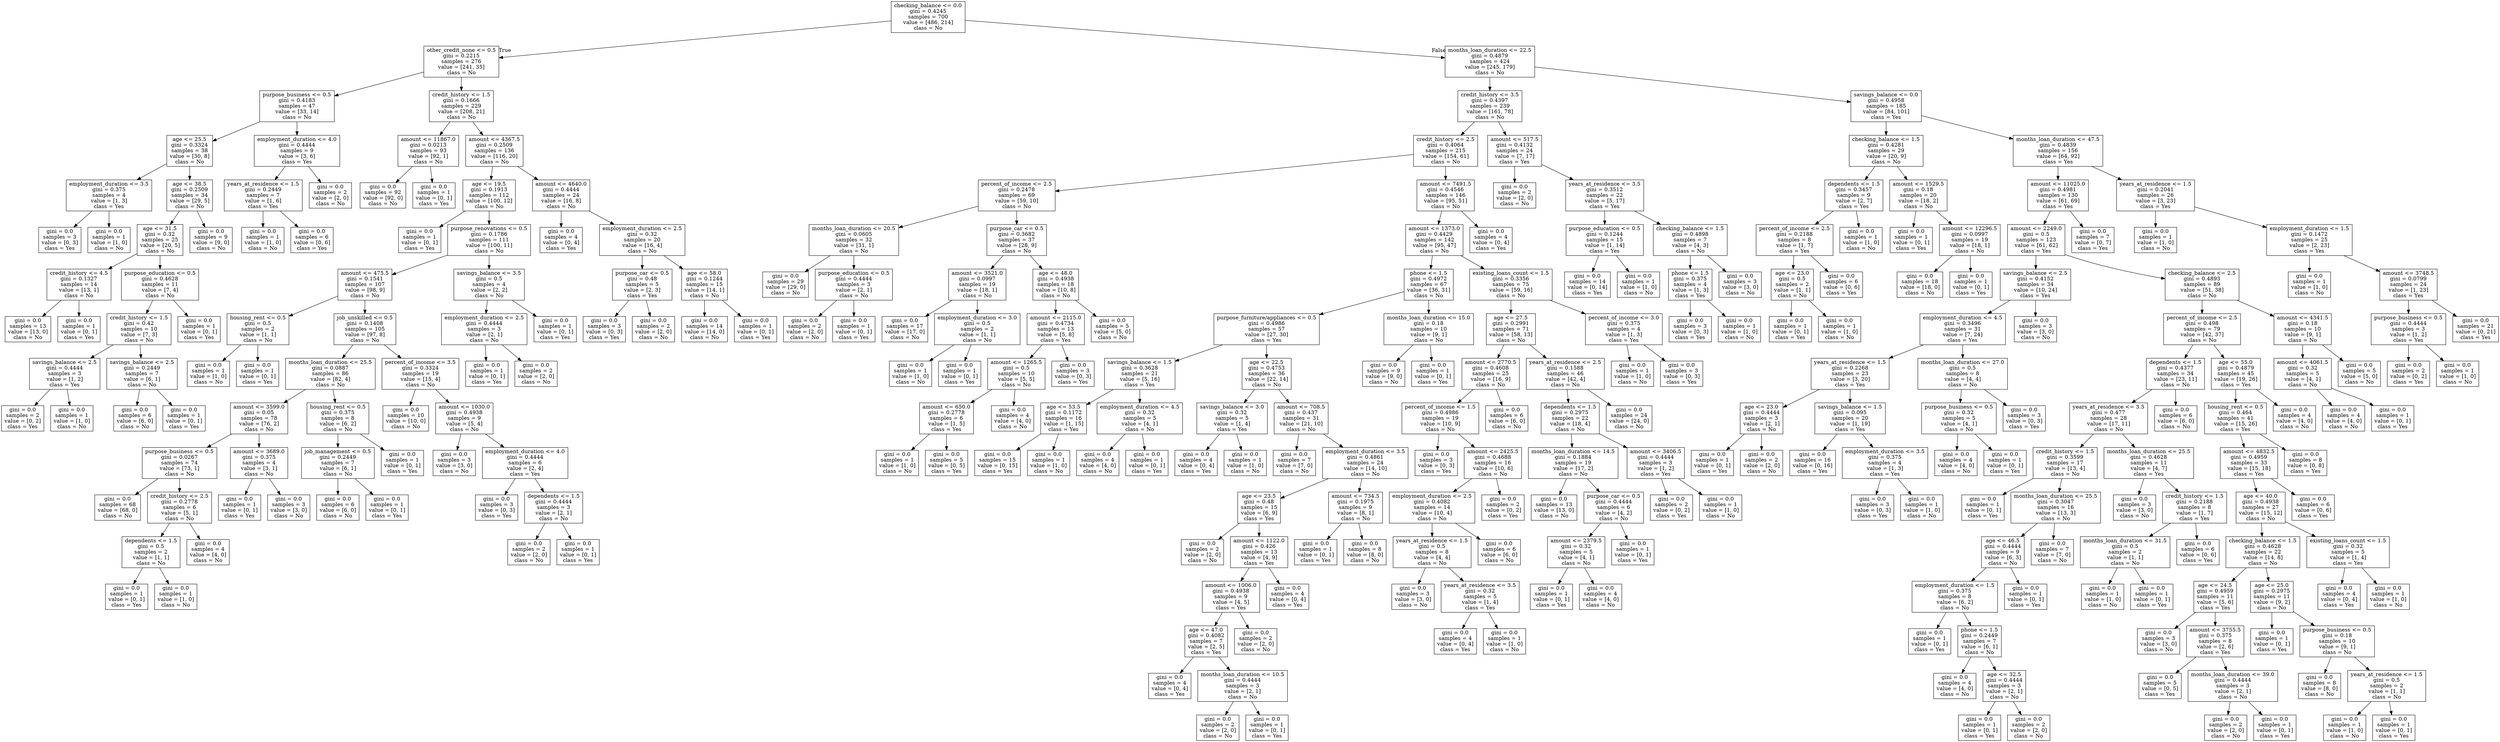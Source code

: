 digraph Tree {
node [shape=box] ;
0 [label="checking_balance <= 0.0\ngini = 0.4245\nsamples = 700\nvalue = [486, 214]\nclass = No"] ;
1 [label="other_credit_none <= 0.5\ngini = 0.2215\nsamples = 276\nvalue = [241, 35]\nclass = No"] ;
0 -> 1 [labeldistance=2.5, labelangle=45, headlabel="True"] ;
2 [label="purpose_business <= 0.5\ngini = 0.4183\nsamples = 47\nvalue = [33, 14]\nclass = No"] ;
1 -> 2 ;
3 [label="age <= 25.5\ngini = 0.3324\nsamples = 38\nvalue = [30, 8]\nclass = No"] ;
2 -> 3 ;
4 [label="employment_duration <= 3.5\ngini = 0.375\nsamples = 4\nvalue = [1, 3]\nclass = Yes"] ;
3 -> 4 ;
5 [label="gini = 0.0\nsamples = 3\nvalue = [0, 3]\nclass = Yes"] ;
4 -> 5 ;
6 [label="gini = 0.0\nsamples = 1\nvalue = [1, 0]\nclass = No"] ;
4 -> 6 ;
7 [label="age <= 38.5\ngini = 0.2509\nsamples = 34\nvalue = [29, 5]\nclass = No"] ;
3 -> 7 ;
8 [label="age <= 31.5\ngini = 0.32\nsamples = 25\nvalue = [20, 5]\nclass = No"] ;
7 -> 8 ;
9 [label="credit_history <= 4.5\ngini = 0.1327\nsamples = 14\nvalue = [13, 1]\nclass = No"] ;
8 -> 9 ;
10 [label="gini = 0.0\nsamples = 13\nvalue = [13, 0]\nclass = No"] ;
9 -> 10 ;
11 [label="gini = 0.0\nsamples = 1\nvalue = [0, 1]\nclass = Yes"] ;
9 -> 11 ;
12 [label="purpose_education <= 0.5\ngini = 0.4628\nsamples = 11\nvalue = [7, 4]\nclass = No"] ;
8 -> 12 ;
13 [label="credit_history <= 1.5\ngini = 0.42\nsamples = 10\nvalue = [7, 3]\nclass = No"] ;
12 -> 13 ;
14 [label="savings_balance <= 2.5\ngini = 0.4444\nsamples = 3\nvalue = [1, 2]\nclass = Yes"] ;
13 -> 14 ;
15 [label="gini = 0.0\nsamples = 2\nvalue = [0, 2]\nclass = Yes"] ;
14 -> 15 ;
16 [label="gini = 0.0\nsamples = 1\nvalue = [1, 0]\nclass = No"] ;
14 -> 16 ;
17 [label="savings_balance <= 2.5\ngini = 0.2449\nsamples = 7\nvalue = [6, 1]\nclass = No"] ;
13 -> 17 ;
18 [label="gini = 0.0\nsamples = 6\nvalue = [6, 0]\nclass = No"] ;
17 -> 18 ;
19 [label="gini = 0.0\nsamples = 1\nvalue = [0, 1]\nclass = Yes"] ;
17 -> 19 ;
20 [label="gini = 0.0\nsamples = 1\nvalue = [0, 1]\nclass = Yes"] ;
12 -> 20 ;
21 [label="gini = 0.0\nsamples = 9\nvalue = [9, 0]\nclass = No"] ;
7 -> 21 ;
22 [label="employment_duration <= 4.0\ngini = 0.4444\nsamples = 9\nvalue = [3, 6]\nclass = Yes"] ;
2 -> 22 ;
23 [label="years_at_residence <= 1.5\ngini = 0.2449\nsamples = 7\nvalue = [1, 6]\nclass = Yes"] ;
22 -> 23 ;
24 [label="gini = 0.0\nsamples = 1\nvalue = [1, 0]\nclass = No"] ;
23 -> 24 ;
25 [label="gini = 0.0\nsamples = 6\nvalue = [0, 6]\nclass = Yes"] ;
23 -> 25 ;
26 [label="gini = 0.0\nsamples = 2\nvalue = [2, 0]\nclass = No"] ;
22 -> 26 ;
27 [label="credit_history <= 1.5\ngini = 0.1666\nsamples = 229\nvalue = [208, 21]\nclass = No"] ;
1 -> 27 ;
28 [label="amount <= 11867.0\ngini = 0.0213\nsamples = 93\nvalue = [92, 1]\nclass = No"] ;
27 -> 28 ;
29 [label="gini = 0.0\nsamples = 92\nvalue = [92, 0]\nclass = No"] ;
28 -> 29 ;
30 [label="gini = 0.0\nsamples = 1\nvalue = [0, 1]\nclass = Yes"] ;
28 -> 30 ;
31 [label="amount <= 4367.5\ngini = 0.2509\nsamples = 136\nvalue = [116, 20]\nclass = No"] ;
27 -> 31 ;
32 [label="age <= 19.5\ngini = 0.1913\nsamples = 112\nvalue = [100, 12]\nclass = No"] ;
31 -> 32 ;
33 [label="gini = 0.0\nsamples = 1\nvalue = [0, 1]\nclass = Yes"] ;
32 -> 33 ;
34 [label="purpose_renovations <= 0.5\ngini = 0.1786\nsamples = 111\nvalue = [100, 11]\nclass = No"] ;
32 -> 34 ;
35 [label="amount <= 475.5\ngini = 0.1541\nsamples = 107\nvalue = [98, 9]\nclass = No"] ;
34 -> 35 ;
36 [label="housing_rent <= 0.5\ngini = 0.5\nsamples = 2\nvalue = [1, 1]\nclass = No"] ;
35 -> 36 ;
37 [label="gini = 0.0\nsamples = 1\nvalue = [1, 0]\nclass = No"] ;
36 -> 37 ;
38 [label="gini = 0.0\nsamples = 1\nvalue = [0, 1]\nclass = Yes"] ;
36 -> 38 ;
39 [label="job_unskilled <= 0.5\ngini = 0.1408\nsamples = 105\nvalue = [97, 8]\nclass = No"] ;
35 -> 39 ;
40 [label="months_loan_duration <= 25.5\ngini = 0.0887\nsamples = 86\nvalue = [82, 4]\nclass = No"] ;
39 -> 40 ;
41 [label="amount <= 3599.0\ngini = 0.05\nsamples = 78\nvalue = [76, 2]\nclass = No"] ;
40 -> 41 ;
42 [label="purpose_business <= 0.5\ngini = 0.0267\nsamples = 74\nvalue = [73, 1]\nclass = No"] ;
41 -> 42 ;
43 [label="gini = 0.0\nsamples = 68\nvalue = [68, 0]\nclass = No"] ;
42 -> 43 ;
44 [label="credit_history <= 2.5\ngini = 0.2778\nsamples = 6\nvalue = [5, 1]\nclass = No"] ;
42 -> 44 ;
45 [label="dependents <= 1.5\ngini = 0.5\nsamples = 2\nvalue = [1, 1]\nclass = No"] ;
44 -> 45 ;
46 [label="gini = 0.0\nsamples = 1\nvalue = [0, 1]\nclass = Yes"] ;
45 -> 46 ;
47 [label="gini = 0.0\nsamples = 1\nvalue = [1, 0]\nclass = No"] ;
45 -> 47 ;
48 [label="gini = 0.0\nsamples = 4\nvalue = [4, 0]\nclass = No"] ;
44 -> 48 ;
49 [label="amount <= 3689.0\ngini = 0.375\nsamples = 4\nvalue = [3, 1]\nclass = No"] ;
41 -> 49 ;
50 [label="gini = 0.0\nsamples = 1\nvalue = [0, 1]\nclass = Yes"] ;
49 -> 50 ;
51 [label="gini = 0.0\nsamples = 3\nvalue = [3, 0]\nclass = No"] ;
49 -> 51 ;
52 [label="housing_rent <= 0.5\ngini = 0.375\nsamples = 8\nvalue = [6, 2]\nclass = No"] ;
40 -> 52 ;
53 [label="job_management <= 0.5\ngini = 0.2449\nsamples = 7\nvalue = [6, 1]\nclass = No"] ;
52 -> 53 ;
54 [label="gini = 0.0\nsamples = 6\nvalue = [6, 0]\nclass = No"] ;
53 -> 54 ;
55 [label="gini = 0.0\nsamples = 1\nvalue = [0, 1]\nclass = Yes"] ;
53 -> 55 ;
56 [label="gini = 0.0\nsamples = 1\nvalue = [0, 1]\nclass = Yes"] ;
52 -> 56 ;
57 [label="percent_of_income <= 3.5\ngini = 0.3324\nsamples = 19\nvalue = [15, 4]\nclass = No"] ;
39 -> 57 ;
58 [label="gini = 0.0\nsamples = 10\nvalue = [10, 0]\nclass = No"] ;
57 -> 58 ;
59 [label="amount <= 1030.0\ngini = 0.4938\nsamples = 9\nvalue = [5, 4]\nclass = No"] ;
57 -> 59 ;
60 [label="gini = 0.0\nsamples = 3\nvalue = [3, 0]\nclass = No"] ;
59 -> 60 ;
61 [label="employment_duration <= 4.0\ngini = 0.4444\nsamples = 6\nvalue = [2, 4]\nclass = Yes"] ;
59 -> 61 ;
62 [label="gini = 0.0\nsamples = 3\nvalue = [0, 3]\nclass = Yes"] ;
61 -> 62 ;
63 [label="dependents <= 1.5\ngini = 0.4444\nsamples = 3\nvalue = [2, 1]\nclass = No"] ;
61 -> 63 ;
64 [label="gini = 0.0\nsamples = 2\nvalue = [2, 0]\nclass = No"] ;
63 -> 64 ;
65 [label="gini = 0.0\nsamples = 1\nvalue = [0, 1]\nclass = Yes"] ;
63 -> 65 ;
66 [label="savings_balance <= 3.5\ngini = 0.5\nsamples = 4\nvalue = [2, 2]\nclass = No"] ;
34 -> 66 ;
67 [label="employment_duration <= 2.5\ngini = 0.4444\nsamples = 3\nvalue = [2, 1]\nclass = No"] ;
66 -> 67 ;
68 [label="gini = 0.0\nsamples = 1\nvalue = [0, 1]\nclass = Yes"] ;
67 -> 68 ;
69 [label="gini = 0.0\nsamples = 2\nvalue = [2, 0]\nclass = No"] ;
67 -> 69 ;
70 [label="gini = 0.0\nsamples = 1\nvalue = [0, 1]\nclass = Yes"] ;
66 -> 70 ;
71 [label="amount <= 4640.0\ngini = 0.4444\nsamples = 24\nvalue = [16, 8]\nclass = No"] ;
31 -> 71 ;
72 [label="gini = 0.0\nsamples = 4\nvalue = [0, 4]\nclass = Yes"] ;
71 -> 72 ;
73 [label="employment_duration <= 2.5\ngini = 0.32\nsamples = 20\nvalue = [16, 4]\nclass = No"] ;
71 -> 73 ;
74 [label="purpose_car <= 0.5\ngini = 0.48\nsamples = 5\nvalue = [2, 3]\nclass = Yes"] ;
73 -> 74 ;
75 [label="gini = 0.0\nsamples = 3\nvalue = [0, 3]\nclass = Yes"] ;
74 -> 75 ;
76 [label="gini = 0.0\nsamples = 2\nvalue = [2, 0]\nclass = No"] ;
74 -> 76 ;
77 [label="age <= 58.0\ngini = 0.1244\nsamples = 15\nvalue = [14, 1]\nclass = No"] ;
73 -> 77 ;
78 [label="gini = 0.0\nsamples = 14\nvalue = [14, 0]\nclass = No"] ;
77 -> 78 ;
79 [label="gini = 0.0\nsamples = 1\nvalue = [0, 1]\nclass = Yes"] ;
77 -> 79 ;
80 [label="months_loan_duration <= 22.5\ngini = 0.4879\nsamples = 424\nvalue = [245, 179]\nclass = No"] ;
0 -> 80 [labeldistance=2.5, labelangle=-45, headlabel="False"] ;
81 [label="credit_history <= 3.5\ngini = 0.4397\nsamples = 239\nvalue = [161, 78]\nclass = No"] ;
80 -> 81 ;
82 [label="credit_history <= 2.5\ngini = 0.4064\nsamples = 215\nvalue = [154, 61]\nclass = No"] ;
81 -> 82 ;
83 [label="percent_of_income <= 2.5\ngini = 0.2478\nsamples = 69\nvalue = [59, 10]\nclass = No"] ;
82 -> 83 ;
84 [label="months_loan_duration <= 20.5\ngini = 0.0605\nsamples = 32\nvalue = [31, 1]\nclass = No"] ;
83 -> 84 ;
85 [label="gini = 0.0\nsamples = 29\nvalue = [29, 0]\nclass = No"] ;
84 -> 85 ;
86 [label="purpose_education <= 0.5\ngini = 0.4444\nsamples = 3\nvalue = [2, 1]\nclass = No"] ;
84 -> 86 ;
87 [label="gini = 0.0\nsamples = 2\nvalue = [2, 0]\nclass = No"] ;
86 -> 87 ;
88 [label="gini = 0.0\nsamples = 1\nvalue = [0, 1]\nclass = Yes"] ;
86 -> 88 ;
89 [label="purpose_car <= 0.5\ngini = 0.3682\nsamples = 37\nvalue = [28, 9]\nclass = No"] ;
83 -> 89 ;
90 [label="amount <= 3521.0\ngini = 0.0997\nsamples = 19\nvalue = [18, 1]\nclass = No"] ;
89 -> 90 ;
91 [label="gini = 0.0\nsamples = 17\nvalue = [17, 0]\nclass = No"] ;
90 -> 91 ;
92 [label="employment_duration <= 3.0\ngini = 0.5\nsamples = 2\nvalue = [1, 1]\nclass = No"] ;
90 -> 92 ;
93 [label="gini = 0.0\nsamples = 1\nvalue = [1, 0]\nclass = No"] ;
92 -> 93 ;
94 [label="gini = 0.0\nsamples = 1\nvalue = [0, 1]\nclass = Yes"] ;
92 -> 94 ;
95 [label="age <= 48.0\ngini = 0.4938\nsamples = 18\nvalue = [10, 8]\nclass = No"] ;
89 -> 95 ;
96 [label="amount <= 2115.0\ngini = 0.4734\nsamples = 13\nvalue = [5, 8]\nclass = Yes"] ;
95 -> 96 ;
97 [label="amount <= 1265.5\ngini = 0.5\nsamples = 10\nvalue = [5, 5]\nclass = No"] ;
96 -> 97 ;
98 [label="amount <= 650.0\ngini = 0.2778\nsamples = 6\nvalue = [1, 5]\nclass = Yes"] ;
97 -> 98 ;
99 [label="gini = 0.0\nsamples = 1\nvalue = [1, 0]\nclass = No"] ;
98 -> 99 ;
100 [label="gini = 0.0\nsamples = 5\nvalue = [0, 5]\nclass = Yes"] ;
98 -> 100 ;
101 [label="gini = 0.0\nsamples = 4\nvalue = [4, 0]\nclass = No"] ;
97 -> 101 ;
102 [label="gini = 0.0\nsamples = 3\nvalue = [0, 3]\nclass = Yes"] ;
96 -> 102 ;
103 [label="gini = 0.0\nsamples = 5\nvalue = [5, 0]\nclass = No"] ;
95 -> 103 ;
104 [label="amount <= 7491.5\ngini = 0.4546\nsamples = 146\nvalue = [95, 51]\nclass = No"] ;
82 -> 104 ;
105 [label="amount <= 1373.0\ngini = 0.4429\nsamples = 142\nvalue = [95, 47]\nclass = No"] ;
104 -> 105 ;
106 [label="phone <= 1.5\ngini = 0.4972\nsamples = 67\nvalue = [36, 31]\nclass = No"] ;
105 -> 106 ;
107 [label="purpose_furniture/appliances <= 0.5\ngini = 0.4986\nsamples = 57\nvalue = [27, 30]\nclass = Yes"] ;
106 -> 107 ;
108 [label="savings_balance <= 1.5\ngini = 0.3628\nsamples = 21\nvalue = [5, 16]\nclass = Yes"] ;
107 -> 108 ;
109 [label="age <= 53.5\ngini = 0.1172\nsamples = 16\nvalue = [1, 15]\nclass = Yes"] ;
108 -> 109 ;
110 [label="gini = 0.0\nsamples = 15\nvalue = [0, 15]\nclass = Yes"] ;
109 -> 110 ;
111 [label="gini = 0.0\nsamples = 1\nvalue = [1, 0]\nclass = No"] ;
109 -> 111 ;
112 [label="employment_duration <= 4.5\ngini = 0.32\nsamples = 5\nvalue = [4, 1]\nclass = No"] ;
108 -> 112 ;
113 [label="gini = 0.0\nsamples = 4\nvalue = [4, 0]\nclass = No"] ;
112 -> 113 ;
114 [label="gini = 0.0\nsamples = 1\nvalue = [0, 1]\nclass = Yes"] ;
112 -> 114 ;
115 [label="age <= 22.5\ngini = 0.4753\nsamples = 36\nvalue = [22, 14]\nclass = No"] ;
107 -> 115 ;
116 [label="savings_balance <= 3.0\ngini = 0.32\nsamples = 5\nvalue = [1, 4]\nclass = Yes"] ;
115 -> 116 ;
117 [label="gini = 0.0\nsamples = 4\nvalue = [0, 4]\nclass = Yes"] ;
116 -> 117 ;
118 [label="gini = 0.0\nsamples = 1\nvalue = [1, 0]\nclass = No"] ;
116 -> 118 ;
119 [label="amount <= 708.5\ngini = 0.437\nsamples = 31\nvalue = [21, 10]\nclass = No"] ;
115 -> 119 ;
120 [label="gini = 0.0\nsamples = 7\nvalue = [7, 0]\nclass = No"] ;
119 -> 120 ;
121 [label="employment_duration <= 3.5\ngini = 0.4861\nsamples = 24\nvalue = [14, 10]\nclass = No"] ;
119 -> 121 ;
122 [label="age <= 23.5\ngini = 0.48\nsamples = 15\nvalue = [6, 9]\nclass = Yes"] ;
121 -> 122 ;
123 [label="gini = 0.0\nsamples = 2\nvalue = [2, 0]\nclass = No"] ;
122 -> 123 ;
124 [label="amount <= 1122.0\ngini = 0.426\nsamples = 13\nvalue = [4, 9]\nclass = Yes"] ;
122 -> 124 ;
125 [label="amount <= 1006.0\ngini = 0.4938\nsamples = 9\nvalue = [4, 5]\nclass = Yes"] ;
124 -> 125 ;
126 [label="age <= 47.0\ngini = 0.4082\nsamples = 7\nvalue = [2, 5]\nclass = Yes"] ;
125 -> 126 ;
127 [label="gini = 0.0\nsamples = 4\nvalue = [0, 4]\nclass = Yes"] ;
126 -> 127 ;
128 [label="months_loan_duration <= 10.5\ngini = 0.4444\nsamples = 3\nvalue = [2, 1]\nclass = No"] ;
126 -> 128 ;
129 [label="gini = 0.0\nsamples = 2\nvalue = [2, 0]\nclass = No"] ;
128 -> 129 ;
130 [label="gini = 0.0\nsamples = 1\nvalue = [0, 1]\nclass = Yes"] ;
128 -> 130 ;
131 [label="gini = 0.0\nsamples = 2\nvalue = [2, 0]\nclass = No"] ;
125 -> 131 ;
132 [label="gini = 0.0\nsamples = 4\nvalue = [0, 4]\nclass = Yes"] ;
124 -> 132 ;
133 [label="amount <= 734.5\ngini = 0.1975\nsamples = 9\nvalue = [8, 1]\nclass = No"] ;
121 -> 133 ;
134 [label="gini = 0.0\nsamples = 1\nvalue = [0, 1]\nclass = Yes"] ;
133 -> 134 ;
135 [label="gini = 0.0\nsamples = 8\nvalue = [8, 0]\nclass = No"] ;
133 -> 135 ;
136 [label="months_loan_duration <= 15.0\ngini = 0.18\nsamples = 10\nvalue = [9, 1]\nclass = No"] ;
106 -> 136 ;
137 [label="gini = 0.0\nsamples = 9\nvalue = [9, 0]\nclass = No"] ;
136 -> 137 ;
138 [label="gini = 0.0\nsamples = 1\nvalue = [0, 1]\nclass = Yes"] ;
136 -> 138 ;
139 [label="existing_loans_count <= 1.5\ngini = 0.3356\nsamples = 75\nvalue = [59, 16]\nclass = No"] ;
105 -> 139 ;
140 [label="age <= 27.5\ngini = 0.2991\nsamples = 71\nvalue = [58, 13]\nclass = No"] ;
139 -> 140 ;
141 [label="amount <= 2770.5\ngini = 0.4608\nsamples = 25\nvalue = [16, 9]\nclass = No"] ;
140 -> 141 ;
142 [label="percent_of_income <= 1.5\ngini = 0.4986\nsamples = 19\nvalue = [10, 9]\nclass = No"] ;
141 -> 142 ;
143 [label="gini = 0.0\nsamples = 3\nvalue = [0, 3]\nclass = Yes"] ;
142 -> 143 ;
144 [label="amount <= 2425.5\ngini = 0.4688\nsamples = 16\nvalue = [10, 6]\nclass = No"] ;
142 -> 144 ;
145 [label="employment_duration <= 2.5\ngini = 0.4082\nsamples = 14\nvalue = [10, 4]\nclass = No"] ;
144 -> 145 ;
146 [label="years_at_residence <= 1.5\ngini = 0.5\nsamples = 8\nvalue = [4, 4]\nclass = No"] ;
145 -> 146 ;
147 [label="gini = 0.0\nsamples = 3\nvalue = [3, 0]\nclass = No"] ;
146 -> 147 ;
148 [label="years_at_residence <= 3.5\ngini = 0.32\nsamples = 5\nvalue = [1, 4]\nclass = Yes"] ;
146 -> 148 ;
149 [label="gini = 0.0\nsamples = 4\nvalue = [0, 4]\nclass = Yes"] ;
148 -> 149 ;
150 [label="gini = 0.0\nsamples = 1\nvalue = [1, 0]\nclass = No"] ;
148 -> 150 ;
151 [label="gini = 0.0\nsamples = 6\nvalue = [6, 0]\nclass = No"] ;
145 -> 151 ;
152 [label="gini = 0.0\nsamples = 2\nvalue = [0, 2]\nclass = Yes"] ;
144 -> 152 ;
153 [label="gini = 0.0\nsamples = 6\nvalue = [6, 0]\nclass = No"] ;
141 -> 153 ;
154 [label="years_at_residence <= 2.5\ngini = 0.1588\nsamples = 46\nvalue = [42, 4]\nclass = No"] ;
140 -> 154 ;
155 [label="dependents <= 1.5\ngini = 0.2975\nsamples = 22\nvalue = [18, 4]\nclass = No"] ;
154 -> 155 ;
156 [label="months_loan_duration <= 14.5\ngini = 0.1884\nsamples = 19\nvalue = [17, 2]\nclass = No"] ;
155 -> 156 ;
157 [label="gini = 0.0\nsamples = 13\nvalue = [13, 0]\nclass = No"] ;
156 -> 157 ;
158 [label="purpose_car <= 0.5\ngini = 0.4444\nsamples = 6\nvalue = [4, 2]\nclass = No"] ;
156 -> 158 ;
159 [label="amount <= 2379.5\ngini = 0.32\nsamples = 5\nvalue = [4, 1]\nclass = No"] ;
158 -> 159 ;
160 [label="gini = 0.0\nsamples = 1\nvalue = [0, 1]\nclass = Yes"] ;
159 -> 160 ;
161 [label="gini = 0.0\nsamples = 4\nvalue = [4, 0]\nclass = No"] ;
159 -> 161 ;
162 [label="gini = 0.0\nsamples = 1\nvalue = [0, 1]\nclass = Yes"] ;
158 -> 162 ;
163 [label="amount <= 3406.5\ngini = 0.4444\nsamples = 3\nvalue = [1, 2]\nclass = Yes"] ;
155 -> 163 ;
164 [label="gini = 0.0\nsamples = 2\nvalue = [0, 2]\nclass = Yes"] ;
163 -> 164 ;
165 [label="gini = 0.0\nsamples = 1\nvalue = [1, 0]\nclass = No"] ;
163 -> 165 ;
166 [label="gini = 0.0\nsamples = 24\nvalue = [24, 0]\nclass = No"] ;
154 -> 166 ;
167 [label="percent_of_income <= 3.0\ngini = 0.375\nsamples = 4\nvalue = [1, 3]\nclass = Yes"] ;
139 -> 167 ;
168 [label="gini = 0.0\nsamples = 1\nvalue = [1, 0]\nclass = No"] ;
167 -> 168 ;
169 [label="gini = 0.0\nsamples = 3\nvalue = [0, 3]\nclass = Yes"] ;
167 -> 169 ;
170 [label="gini = 0.0\nsamples = 4\nvalue = [0, 4]\nclass = Yes"] ;
104 -> 170 ;
171 [label="amount <= 517.5\ngini = 0.4132\nsamples = 24\nvalue = [7, 17]\nclass = Yes"] ;
81 -> 171 ;
172 [label="gini = 0.0\nsamples = 2\nvalue = [2, 0]\nclass = No"] ;
171 -> 172 ;
173 [label="years_at_residence <= 3.5\ngini = 0.3512\nsamples = 22\nvalue = [5, 17]\nclass = Yes"] ;
171 -> 173 ;
174 [label="purpose_education <= 0.5\ngini = 0.1244\nsamples = 15\nvalue = [1, 14]\nclass = Yes"] ;
173 -> 174 ;
175 [label="gini = 0.0\nsamples = 14\nvalue = [0, 14]\nclass = Yes"] ;
174 -> 175 ;
176 [label="gini = 0.0\nsamples = 1\nvalue = [1, 0]\nclass = No"] ;
174 -> 176 ;
177 [label="checking_balance <= 1.5\ngini = 0.4898\nsamples = 7\nvalue = [4, 3]\nclass = No"] ;
173 -> 177 ;
178 [label="phone <= 1.5\ngini = 0.375\nsamples = 4\nvalue = [1, 3]\nclass = Yes"] ;
177 -> 178 ;
179 [label="gini = 0.0\nsamples = 3\nvalue = [0, 3]\nclass = Yes"] ;
178 -> 179 ;
180 [label="gini = 0.0\nsamples = 1\nvalue = [1, 0]\nclass = No"] ;
178 -> 180 ;
181 [label="gini = 0.0\nsamples = 3\nvalue = [3, 0]\nclass = No"] ;
177 -> 181 ;
182 [label="savings_balance <= 0.0\ngini = 0.4958\nsamples = 185\nvalue = [84, 101]\nclass = Yes"] ;
80 -> 182 ;
183 [label="checking_balance <= 1.5\ngini = 0.4281\nsamples = 29\nvalue = [20, 9]\nclass = No"] ;
182 -> 183 ;
184 [label="dependents <= 1.5\ngini = 0.3457\nsamples = 9\nvalue = [2, 7]\nclass = Yes"] ;
183 -> 184 ;
185 [label="percent_of_income <= 2.5\ngini = 0.2188\nsamples = 8\nvalue = [1, 7]\nclass = Yes"] ;
184 -> 185 ;
186 [label="age <= 23.0\ngini = 0.5\nsamples = 2\nvalue = [1, 1]\nclass = No"] ;
185 -> 186 ;
187 [label="gini = 0.0\nsamples = 1\nvalue = [0, 1]\nclass = Yes"] ;
186 -> 187 ;
188 [label="gini = 0.0\nsamples = 1\nvalue = [1, 0]\nclass = No"] ;
186 -> 188 ;
189 [label="gini = 0.0\nsamples = 6\nvalue = [0, 6]\nclass = Yes"] ;
185 -> 189 ;
190 [label="gini = 0.0\nsamples = 1\nvalue = [1, 0]\nclass = No"] ;
184 -> 190 ;
191 [label="amount <= 1529.5\ngini = 0.18\nsamples = 20\nvalue = [18, 2]\nclass = No"] ;
183 -> 191 ;
192 [label="gini = 0.0\nsamples = 1\nvalue = [0, 1]\nclass = Yes"] ;
191 -> 192 ;
193 [label="amount <= 12296.5\ngini = 0.0997\nsamples = 19\nvalue = [18, 1]\nclass = No"] ;
191 -> 193 ;
194 [label="gini = 0.0\nsamples = 18\nvalue = [18, 0]\nclass = No"] ;
193 -> 194 ;
195 [label="gini = 0.0\nsamples = 1\nvalue = [0, 1]\nclass = Yes"] ;
193 -> 195 ;
196 [label="months_loan_duration <= 47.5\ngini = 0.4839\nsamples = 156\nvalue = [64, 92]\nclass = Yes"] ;
182 -> 196 ;
197 [label="amount <= 11025.0\ngini = 0.4981\nsamples = 130\nvalue = [61, 69]\nclass = Yes"] ;
196 -> 197 ;
198 [label="amount <= 2249.0\ngini = 0.5\nsamples = 123\nvalue = [61, 62]\nclass = Yes"] ;
197 -> 198 ;
199 [label="savings_balance <= 2.5\ngini = 0.4152\nsamples = 34\nvalue = [10, 24]\nclass = Yes"] ;
198 -> 199 ;
200 [label="employment_duration <= 4.5\ngini = 0.3496\nsamples = 31\nvalue = [7, 24]\nclass = Yes"] ;
199 -> 200 ;
201 [label="years_at_residence <= 1.5\ngini = 0.2268\nsamples = 23\nvalue = [3, 20]\nclass = Yes"] ;
200 -> 201 ;
202 [label="age <= 23.0\ngini = 0.4444\nsamples = 3\nvalue = [2, 1]\nclass = No"] ;
201 -> 202 ;
203 [label="gini = 0.0\nsamples = 1\nvalue = [0, 1]\nclass = Yes"] ;
202 -> 203 ;
204 [label="gini = 0.0\nsamples = 2\nvalue = [2, 0]\nclass = No"] ;
202 -> 204 ;
205 [label="savings_balance <= 1.5\ngini = 0.095\nsamples = 20\nvalue = [1, 19]\nclass = Yes"] ;
201 -> 205 ;
206 [label="gini = 0.0\nsamples = 16\nvalue = [0, 16]\nclass = Yes"] ;
205 -> 206 ;
207 [label="employment_duration <= 3.5\ngini = 0.375\nsamples = 4\nvalue = [1, 3]\nclass = Yes"] ;
205 -> 207 ;
208 [label="gini = 0.0\nsamples = 3\nvalue = [0, 3]\nclass = Yes"] ;
207 -> 208 ;
209 [label="gini = 0.0\nsamples = 1\nvalue = [1, 0]\nclass = No"] ;
207 -> 209 ;
210 [label="months_loan_duration <= 27.0\ngini = 0.5\nsamples = 8\nvalue = [4, 4]\nclass = No"] ;
200 -> 210 ;
211 [label="purpose_business <= 0.5\ngini = 0.32\nsamples = 5\nvalue = [4, 1]\nclass = No"] ;
210 -> 211 ;
212 [label="gini = 0.0\nsamples = 4\nvalue = [4, 0]\nclass = No"] ;
211 -> 212 ;
213 [label="gini = 0.0\nsamples = 1\nvalue = [0, 1]\nclass = Yes"] ;
211 -> 213 ;
214 [label="gini = 0.0\nsamples = 3\nvalue = [0, 3]\nclass = Yes"] ;
210 -> 214 ;
215 [label="gini = 0.0\nsamples = 3\nvalue = [3, 0]\nclass = No"] ;
199 -> 215 ;
216 [label="checking_balance <= 2.5\ngini = 0.4893\nsamples = 89\nvalue = [51, 38]\nclass = No"] ;
198 -> 216 ;
217 [label="percent_of_income <= 2.5\ngini = 0.498\nsamples = 79\nvalue = [42, 37]\nclass = No"] ;
216 -> 217 ;
218 [label="dependents <= 1.5\ngini = 0.4377\nsamples = 34\nvalue = [23, 11]\nclass = No"] ;
217 -> 218 ;
219 [label="years_at_residence <= 3.5\ngini = 0.477\nsamples = 28\nvalue = [17, 11]\nclass = No"] ;
218 -> 219 ;
220 [label="credit_history <= 1.5\ngini = 0.3599\nsamples = 17\nvalue = [13, 4]\nclass = No"] ;
219 -> 220 ;
221 [label="gini = 0.0\nsamples = 1\nvalue = [0, 1]\nclass = Yes"] ;
220 -> 221 ;
222 [label="months_loan_duration <= 25.5\ngini = 0.3047\nsamples = 16\nvalue = [13, 3]\nclass = No"] ;
220 -> 222 ;
223 [label="age <= 46.5\ngini = 0.4444\nsamples = 9\nvalue = [6, 3]\nclass = No"] ;
222 -> 223 ;
224 [label="employment_duration <= 1.5\ngini = 0.375\nsamples = 8\nvalue = [6, 2]\nclass = No"] ;
223 -> 224 ;
225 [label="gini = 0.0\nsamples = 1\nvalue = [0, 1]\nclass = Yes"] ;
224 -> 225 ;
226 [label="phone <= 1.5\ngini = 0.2449\nsamples = 7\nvalue = [6, 1]\nclass = No"] ;
224 -> 226 ;
227 [label="gini = 0.0\nsamples = 4\nvalue = [4, 0]\nclass = No"] ;
226 -> 227 ;
228 [label="age <= 32.5\ngini = 0.4444\nsamples = 3\nvalue = [2, 1]\nclass = No"] ;
226 -> 228 ;
229 [label="gini = 0.0\nsamples = 1\nvalue = [0, 1]\nclass = Yes"] ;
228 -> 229 ;
230 [label="gini = 0.0\nsamples = 2\nvalue = [2, 0]\nclass = No"] ;
228 -> 230 ;
231 [label="gini = 0.0\nsamples = 1\nvalue = [0, 1]\nclass = Yes"] ;
223 -> 231 ;
232 [label="gini = 0.0\nsamples = 7\nvalue = [7, 0]\nclass = No"] ;
222 -> 232 ;
233 [label="months_loan_duration <= 25.5\ngini = 0.4628\nsamples = 11\nvalue = [4, 7]\nclass = Yes"] ;
219 -> 233 ;
234 [label="gini = 0.0\nsamples = 3\nvalue = [3, 0]\nclass = No"] ;
233 -> 234 ;
235 [label="credit_history <= 1.5\ngini = 0.2188\nsamples = 8\nvalue = [1, 7]\nclass = Yes"] ;
233 -> 235 ;
236 [label="months_loan_duration <= 31.5\ngini = 0.5\nsamples = 2\nvalue = [1, 1]\nclass = No"] ;
235 -> 236 ;
237 [label="gini = 0.0\nsamples = 1\nvalue = [1, 0]\nclass = No"] ;
236 -> 237 ;
238 [label="gini = 0.0\nsamples = 1\nvalue = [0, 1]\nclass = Yes"] ;
236 -> 238 ;
239 [label="gini = 0.0\nsamples = 6\nvalue = [0, 6]\nclass = Yes"] ;
235 -> 239 ;
240 [label="gini = 0.0\nsamples = 6\nvalue = [6, 0]\nclass = No"] ;
218 -> 240 ;
241 [label="age <= 55.0\ngini = 0.4879\nsamples = 45\nvalue = [19, 26]\nclass = Yes"] ;
217 -> 241 ;
242 [label="housing_rent <= 0.5\ngini = 0.464\nsamples = 41\nvalue = [15, 26]\nclass = Yes"] ;
241 -> 242 ;
243 [label="amount <= 4832.5\ngini = 0.4959\nsamples = 33\nvalue = [15, 18]\nclass = Yes"] ;
242 -> 243 ;
244 [label="age <= 40.0\ngini = 0.4938\nsamples = 27\nvalue = [15, 12]\nclass = No"] ;
243 -> 244 ;
245 [label="checking_balance <= 1.5\ngini = 0.4628\nsamples = 22\nvalue = [14, 8]\nclass = No"] ;
244 -> 245 ;
246 [label="age <= 24.5\ngini = 0.4959\nsamples = 11\nvalue = [5, 6]\nclass = Yes"] ;
245 -> 246 ;
247 [label="gini = 0.0\nsamples = 3\nvalue = [3, 0]\nclass = No"] ;
246 -> 247 ;
248 [label="amount <= 3755.5\ngini = 0.375\nsamples = 8\nvalue = [2, 6]\nclass = Yes"] ;
246 -> 248 ;
249 [label="gini = 0.0\nsamples = 5\nvalue = [0, 5]\nclass = Yes"] ;
248 -> 249 ;
250 [label="months_loan_duration <= 39.0\ngini = 0.4444\nsamples = 3\nvalue = [2, 1]\nclass = No"] ;
248 -> 250 ;
251 [label="gini = 0.0\nsamples = 2\nvalue = [2, 0]\nclass = No"] ;
250 -> 251 ;
252 [label="gini = 0.0\nsamples = 1\nvalue = [0, 1]\nclass = Yes"] ;
250 -> 252 ;
253 [label="age <= 25.0\ngini = 0.2975\nsamples = 11\nvalue = [9, 2]\nclass = No"] ;
245 -> 253 ;
254 [label="gini = 0.0\nsamples = 1\nvalue = [0, 1]\nclass = Yes"] ;
253 -> 254 ;
255 [label="purpose_business <= 0.5\ngini = 0.18\nsamples = 10\nvalue = [9, 1]\nclass = No"] ;
253 -> 255 ;
256 [label="gini = 0.0\nsamples = 8\nvalue = [8, 0]\nclass = No"] ;
255 -> 256 ;
257 [label="years_at_residence <= 1.5\ngini = 0.5\nsamples = 2\nvalue = [1, 1]\nclass = No"] ;
255 -> 257 ;
258 [label="gini = 0.0\nsamples = 1\nvalue = [1, 0]\nclass = No"] ;
257 -> 258 ;
259 [label="gini = 0.0\nsamples = 1\nvalue = [0, 1]\nclass = Yes"] ;
257 -> 259 ;
260 [label="existing_loans_count <= 1.5\ngini = 0.32\nsamples = 5\nvalue = [1, 4]\nclass = Yes"] ;
244 -> 260 ;
261 [label="gini = 0.0\nsamples = 4\nvalue = [0, 4]\nclass = Yes"] ;
260 -> 261 ;
262 [label="gini = 0.0\nsamples = 1\nvalue = [1, 0]\nclass = No"] ;
260 -> 262 ;
263 [label="gini = 0.0\nsamples = 6\nvalue = [0, 6]\nclass = Yes"] ;
243 -> 263 ;
264 [label="gini = 0.0\nsamples = 8\nvalue = [0, 8]\nclass = Yes"] ;
242 -> 264 ;
265 [label="gini = 0.0\nsamples = 4\nvalue = [4, 0]\nclass = No"] ;
241 -> 265 ;
266 [label="amount <= 4341.5\ngini = 0.18\nsamples = 10\nvalue = [9, 1]\nclass = No"] ;
216 -> 266 ;
267 [label="amount <= 4061.5\ngini = 0.32\nsamples = 5\nvalue = [4, 1]\nclass = No"] ;
266 -> 267 ;
268 [label="gini = 0.0\nsamples = 4\nvalue = [4, 0]\nclass = No"] ;
267 -> 268 ;
269 [label="gini = 0.0\nsamples = 1\nvalue = [0, 1]\nclass = Yes"] ;
267 -> 269 ;
270 [label="gini = 0.0\nsamples = 5\nvalue = [5, 0]\nclass = No"] ;
266 -> 270 ;
271 [label="gini = 0.0\nsamples = 7\nvalue = [0, 7]\nclass = Yes"] ;
197 -> 271 ;
272 [label="years_at_residence <= 1.5\ngini = 0.2041\nsamples = 26\nvalue = [3, 23]\nclass = Yes"] ;
196 -> 272 ;
273 [label="gini = 0.0\nsamples = 1\nvalue = [1, 0]\nclass = No"] ;
272 -> 273 ;
274 [label="employment_duration <= 1.5\ngini = 0.1472\nsamples = 25\nvalue = [2, 23]\nclass = Yes"] ;
272 -> 274 ;
275 [label="gini = 0.0\nsamples = 1\nvalue = [1, 0]\nclass = No"] ;
274 -> 275 ;
276 [label="amount <= 3748.5\ngini = 0.0799\nsamples = 24\nvalue = [1, 23]\nclass = Yes"] ;
274 -> 276 ;
277 [label="purpose_business <= 0.5\ngini = 0.4444\nsamples = 3\nvalue = [1, 2]\nclass = Yes"] ;
276 -> 277 ;
278 [label="gini = 0.0\nsamples = 2\nvalue = [0, 2]\nclass = Yes"] ;
277 -> 278 ;
279 [label="gini = 0.0\nsamples = 1\nvalue = [1, 0]\nclass = No"] ;
277 -> 279 ;
280 [label="gini = 0.0\nsamples = 21\nvalue = [0, 21]\nclass = Yes"] ;
276 -> 280 ;
}